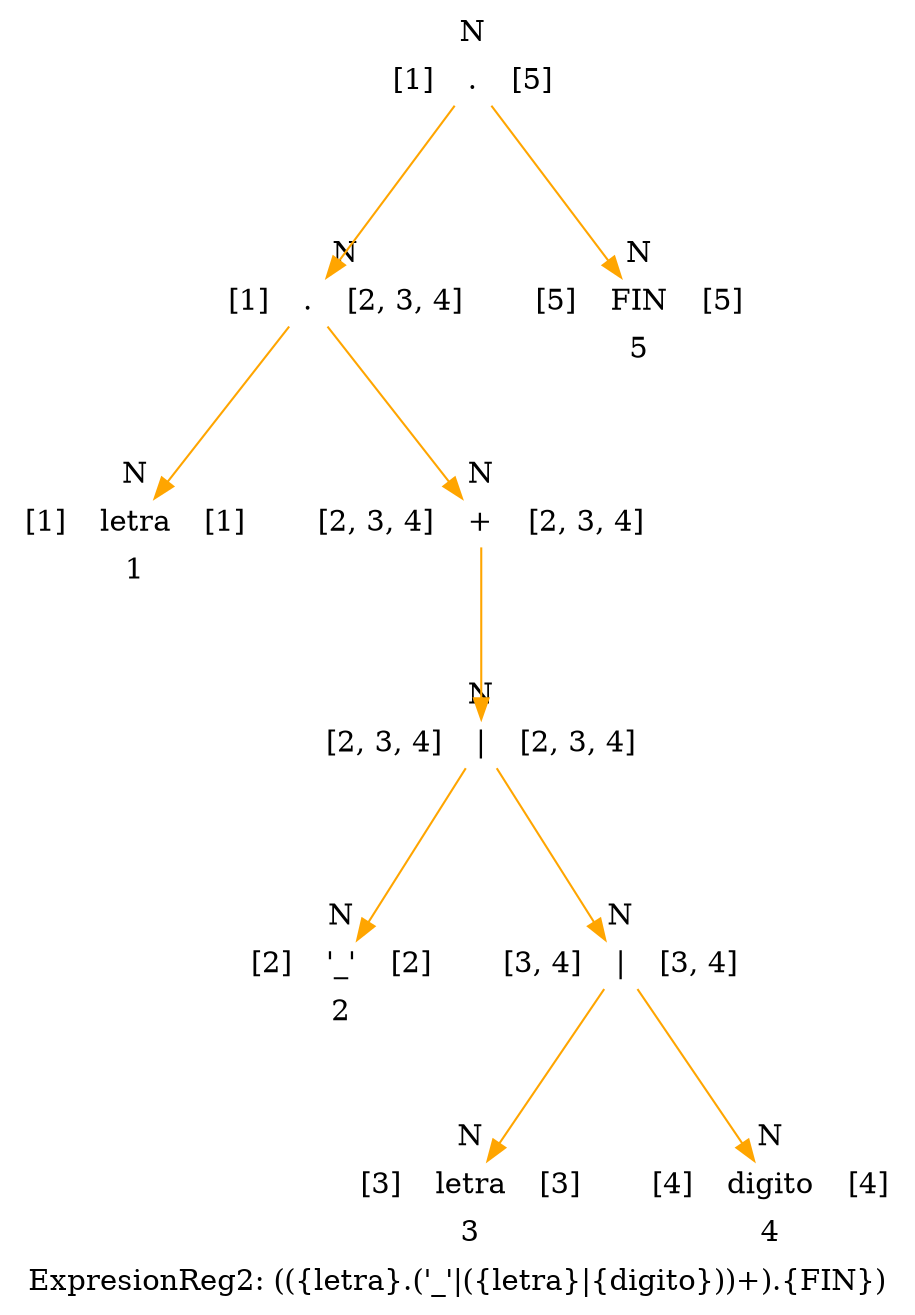 digraph structs {
    node [shape=record];
    label = "ExpresionReg2: (({letra}.('_'|({letra}|{digito}))+).{FIN})";
    Nodo10 [label="{ N |{[1]|<here> . |[5]}| }" color="white"];
    Nodo8 [label="{ N |{[1]|<here> . |[2, 3, 4]}| }" color="white"];
    Nodo1 [label="{ N |{[1]|<here> letra |[1]}| 1}" color="white"];
    Nodo7 [label="{ N |{[2, 3, 4]|<here> + |[2, 3, 4]}| }" color="white"];
    Nodo6 [label="{ N |{[2, 3, 4]|<here> \| |[2, 3, 4]}| }" color="white"];
    Nodo2 [label="{ N |{[2]|<here> '_' |[2]}| 2}" color="white"];
    Nodo5 [label="{ N |{[3, 4]|<here> \| |[3, 4]}| }" color="white"];
    Nodo3 [label="{ N |{[3]|<here> letra |[3]}| 3}" color="white"];
    Nodo4 [label="{ N |{[4]|<here> digito |[4]}| 4}" color="white"];
    Nodo9 [label="{ N |{[5]|<here> FIN |[5]}| 5}" color="white"];
    Nodo10:here -> Nodo8:here [color="orange"];
    Nodo10:here -> Nodo9:here [color="orange"];
    Nodo8:here -> Nodo1:here [color="orange"];
    Nodo8:here -> Nodo7:here [color="orange"];
    Nodo7:here -> Nodo6:here [color="orange"];
    Nodo6:here -> Nodo2:here [color="orange"];
    Nodo6:here -> Nodo5:here [color="orange"];
    Nodo5:here -> Nodo3:here [color="orange"];
    Nodo5:here -> Nodo4:here [color="orange"];
}